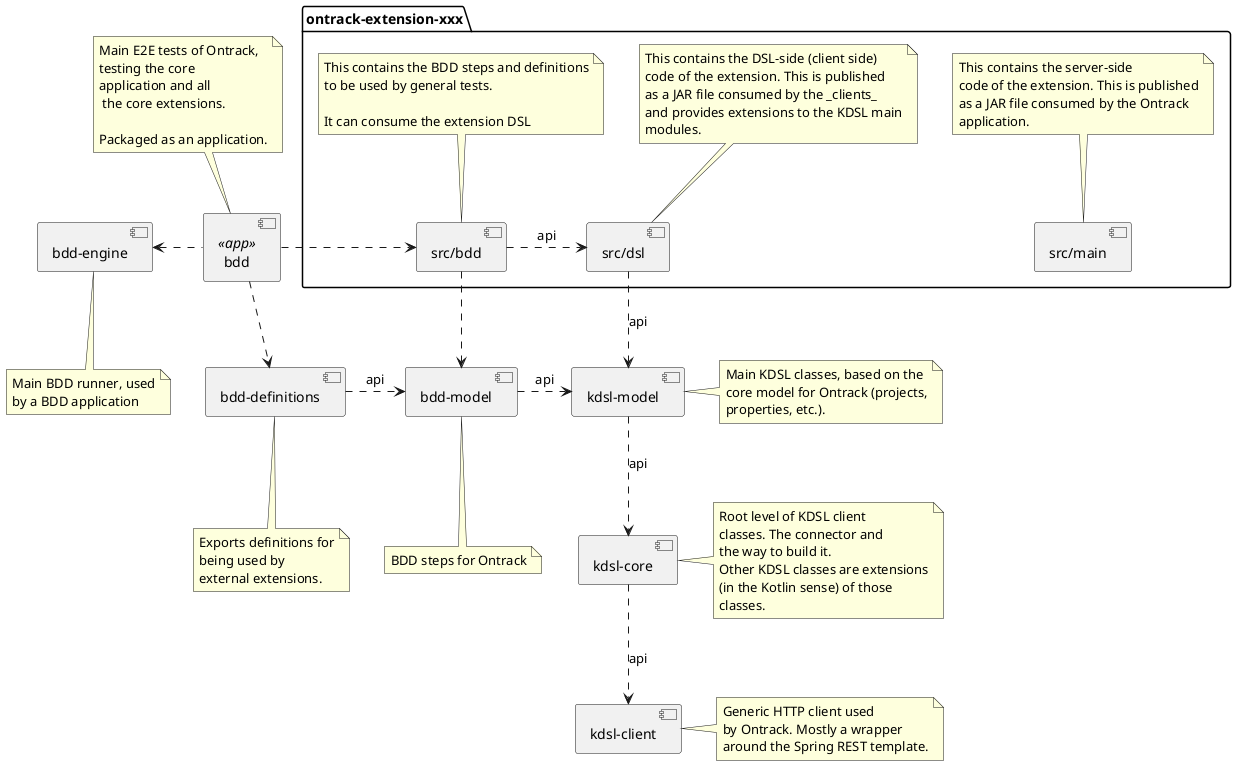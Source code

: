 @startuml

component "kdsl-client" as KDSLClient

note right of KDSLClient
    Generic HTTP client used
    by Ontrack. Mostly a wrapper
    around the Spring REST template.
end note

component "kdsl-core" as KDSLCore

KDSLCore ..> KDSLClient : api

note right of KDSLCore
    Root level of KDSL client
    classes. The connector and
    the way to build it.
    Other KDSL classes are extensions
    (in the Kotlin sense) of those
    classes.
end note

component "kdsl-model" as KDSLModel

KDSLModel ..> KDSLCore : api

note right of KDSLModel
    Main KDSL classes, based on the
    core model for Ontrack (projects,
    properties, etc.).
end note

component "bdd-model" as BDDModel

BDDModel .right.> KDSLModel : api

note bottom of BDDModel
    BDD steps for Ontrack
end note

package "ontrack-extension-xxx" {

    component "src/main" as ExtensionJAR

    note top of ExtensionJAR
        This contains the server-side
        code of the extension. This is published
        as a JAR file consumed by the Ontrack
        application.
    end note

    component "src/dsl" as ExtensionDSL

    ExtensionDSL ..> KDSLModel : api

    note top of ExtensionDSL
        This contains the DSL-side (client side)
        code of the extension. This is published
        as a JAR file consumed by the _clients_
        and provides extensions to the KDSL main
        modules.
    end note

    component "src/bdd" as ExtensionBDD

    note top of ExtensionBDD
        This contains the BDD steps and definitions
        to be used by general tests.

        It can consume the extension DSL
    end note

    ExtensionBDD .right.> ExtensionDSL : api
    ExtensionBDD .down.> BDDModel

}

component "bdd-engine" as BDDEngine

note bottom of BDDEngine
    Main BDD runner, used
    by a BDD application
end note

component "bdd-definitions" as BDDDefinitions

BDDDefinitions .right.> BDDModel : api

note bottom of BDDDefinitions
    Exports definitions for
    being used by
    external extensions.
end note

component "bdd" as BDDAcceptance <<app>>

note top of BDDAcceptance
    Main E2E tests of Ontrack,
    testing the core
    application and all
     the core extensions.

    Packaged as an application.
end note

BDDAcceptance .down.> BDDDefinitions
BDDAcceptance .left.> BDDEngine
BDDAcceptance .right.> ExtensionBDD

@enduml